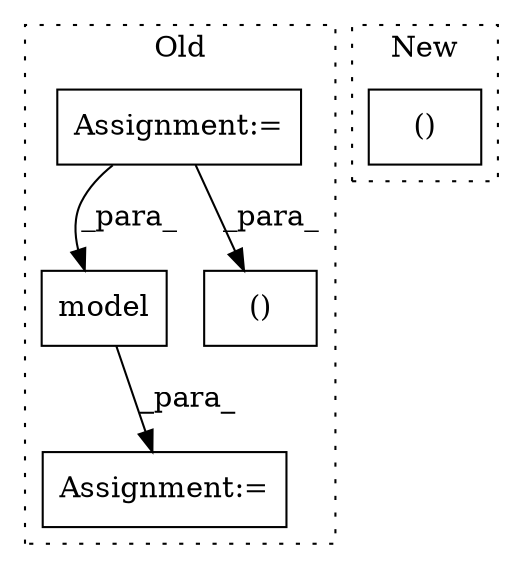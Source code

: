 digraph G {
subgraph cluster0 {
1 [label="model" a="32" s="2729,2738" l="6,1" shape="box"];
3 [label="Assignment:=" a="7" s="2723" l="1" shape="box"];
4 [label="Assignment:=" a="7" s="2338" l="7" shape="box"];
5 [label="()" a="106" s="2473" l="31" shape="box"];
label = "Old";
style="dotted";
}
subgraph cluster1 {
2 [label="()" a="106" s="2613" l="29" shape="box"];
label = "New";
style="dotted";
}
1 -> 3 [label="_para_"];
4 -> 1 [label="_para_"];
4 -> 5 [label="_para_"];
}